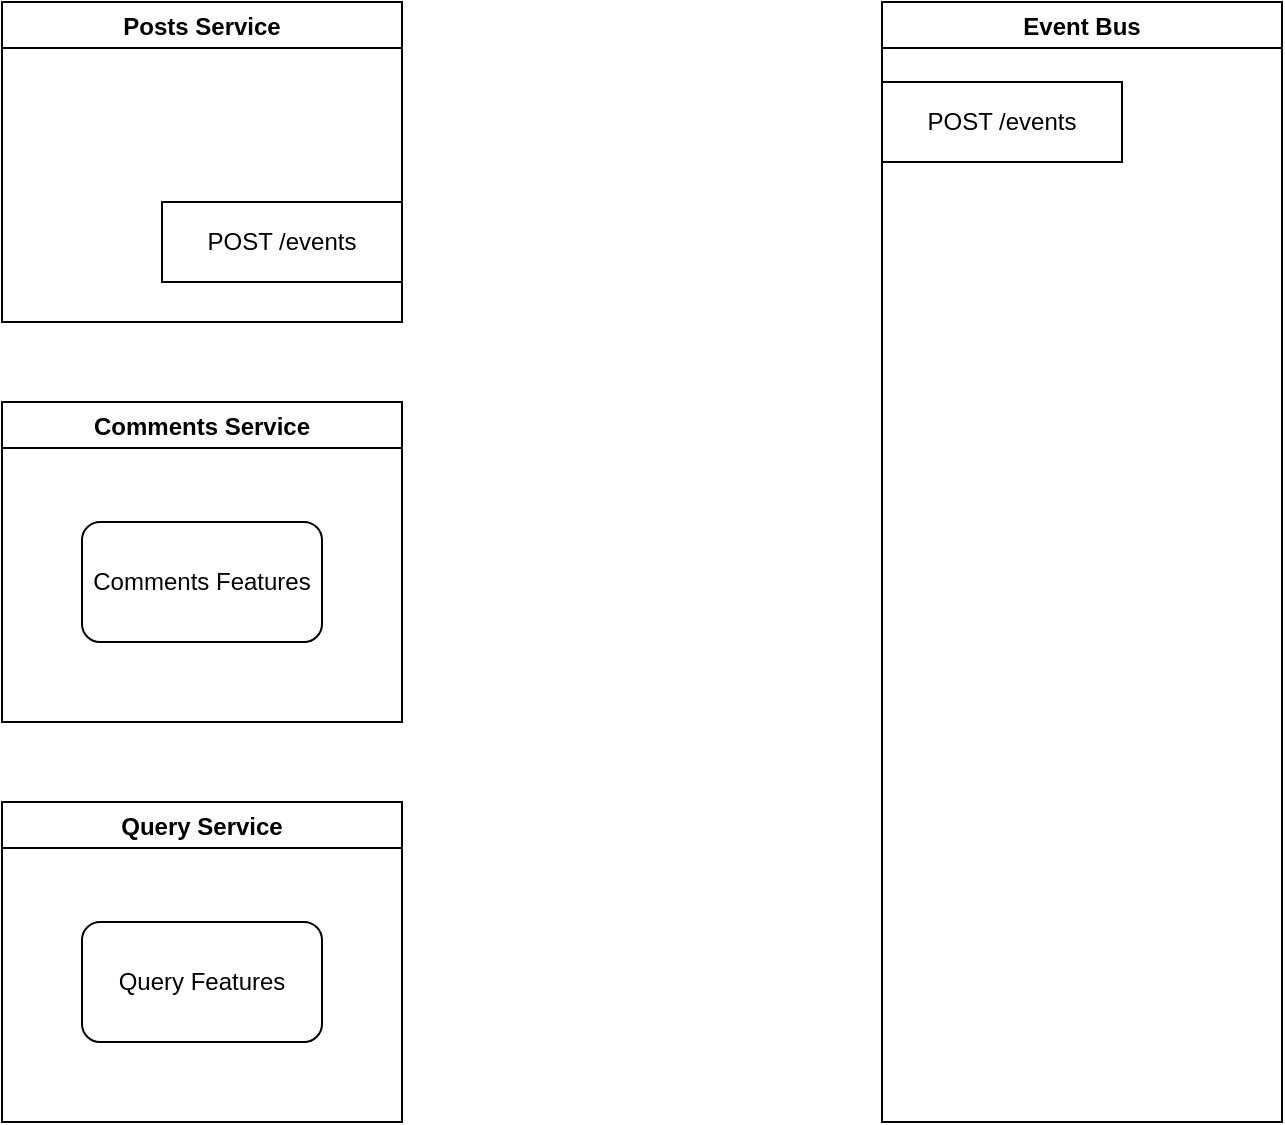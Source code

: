 <mxfile version="21.0.6" type="github">
  <diagram name="Page-1" id="yOXbzh053lruvElYXrSi">
    <mxGraphModel dx="1647" dy="859" grid="1" gridSize="10" guides="1" tooltips="1" connect="1" arrows="1" fold="1" page="1" pageScale="1" pageWidth="1700" pageHeight="1100" background="none" math="0" shadow="0">
      <root>
        <mxCell id="0" />
        <mxCell id="1" parent="0" />
        <mxCell id="tkYp2Oz7mFS3xexXwNvz-5" value="Posts Service" style="swimlane;" vertex="1" parent="1">
          <mxGeometry x="120" y="40" width="200" height="160" as="geometry">
            <mxRectangle x="510" y="230" width="100" height="30" as="alternateBounds" />
          </mxGeometry>
        </mxCell>
        <mxCell id="tkYp2Oz7mFS3xexXwNvz-16" value="POST /events" style="rounded=0;whiteSpace=wrap;html=1;" vertex="1" parent="tkYp2Oz7mFS3xexXwNvz-5">
          <mxGeometry x="80" y="100" width="120" height="40" as="geometry" />
        </mxCell>
        <mxCell id="tkYp2Oz7mFS3xexXwNvz-8" value="Comments Service" style="swimlane;" vertex="1" parent="1">
          <mxGeometry x="120" y="240" width="200" height="160" as="geometry">
            <mxRectangle x="510" y="230" width="100" height="30" as="alternateBounds" />
          </mxGeometry>
        </mxCell>
        <mxCell id="tkYp2Oz7mFS3xexXwNvz-9" value="Comments Features" style="rounded=1;whiteSpace=wrap;html=1;" vertex="1" parent="tkYp2Oz7mFS3xexXwNvz-8">
          <mxGeometry x="40" y="60" width="120" height="60" as="geometry" />
        </mxCell>
        <mxCell id="tkYp2Oz7mFS3xexXwNvz-10" value="Query Service" style="swimlane;" vertex="1" parent="1">
          <mxGeometry x="120" y="440" width="200" height="160" as="geometry">
            <mxRectangle x="510" y="230" width="100" height="30" as="alternateBounds" />
          </mxGeometry>
        </mxCell>
        <mxCell id="tkYp2Oz7mFS3xexXwNvz-11" value="Query Features" style="rounded=1;whiteSpace=wrap;html=1;" vertex="1" parent="tkYp2Oz7mFS3xexXwNvz-10">
          <mxGeometry x="40" y="60" width="120" height="60" as="geometry" />
        </mxCell>
        <mxCell id="tkYp2Oz7mFS3xexXwNvz-13" value="Event Bus" style="swimlane;" vertex="1" parent="1">
          <mxGeometry x="560" y="40" width="200" height="560" as="geometry">
            <mxRectangle x="510" y="230" width="100" height="30" as="alternateBounds" />
          </mxGeometry>
        </mxCell>
        <mxCell id="tkYp2Oz7mFS3xexXwNvz-15" value="POST /events" style="rounded=0;whiteSpace=wrap;html=1;" vertex="1" parent="tkYp2Oz7mFS3xexXwNvz-13">
          <mxGeometry y="40" width="120" height="40" as="geometry" />
        </mxCell>
      </root>
    </mxGraphModel>
  </diagram>
</mxfile>
